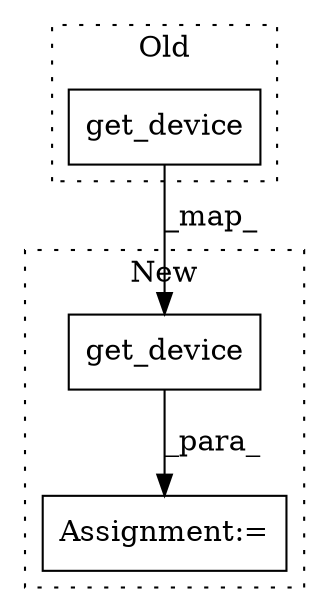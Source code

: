 digraph G {
subgraph cluster0 {
1 [label="get_device" a="32" s="8584" l="12" shape="box"];
label = "Old";
style="dotted";
}
subgraph cluster1 {
2 [label="get_device" a="32" s="3689" l="12" shape="box"];
3 [label="Assignment:=" a="7" s="3688" l="1" shape="box"];
label = "New";
style="dotted";
}
1 -> 2 [label="_map_"];
2 -> 3 [label="_para_"];
}